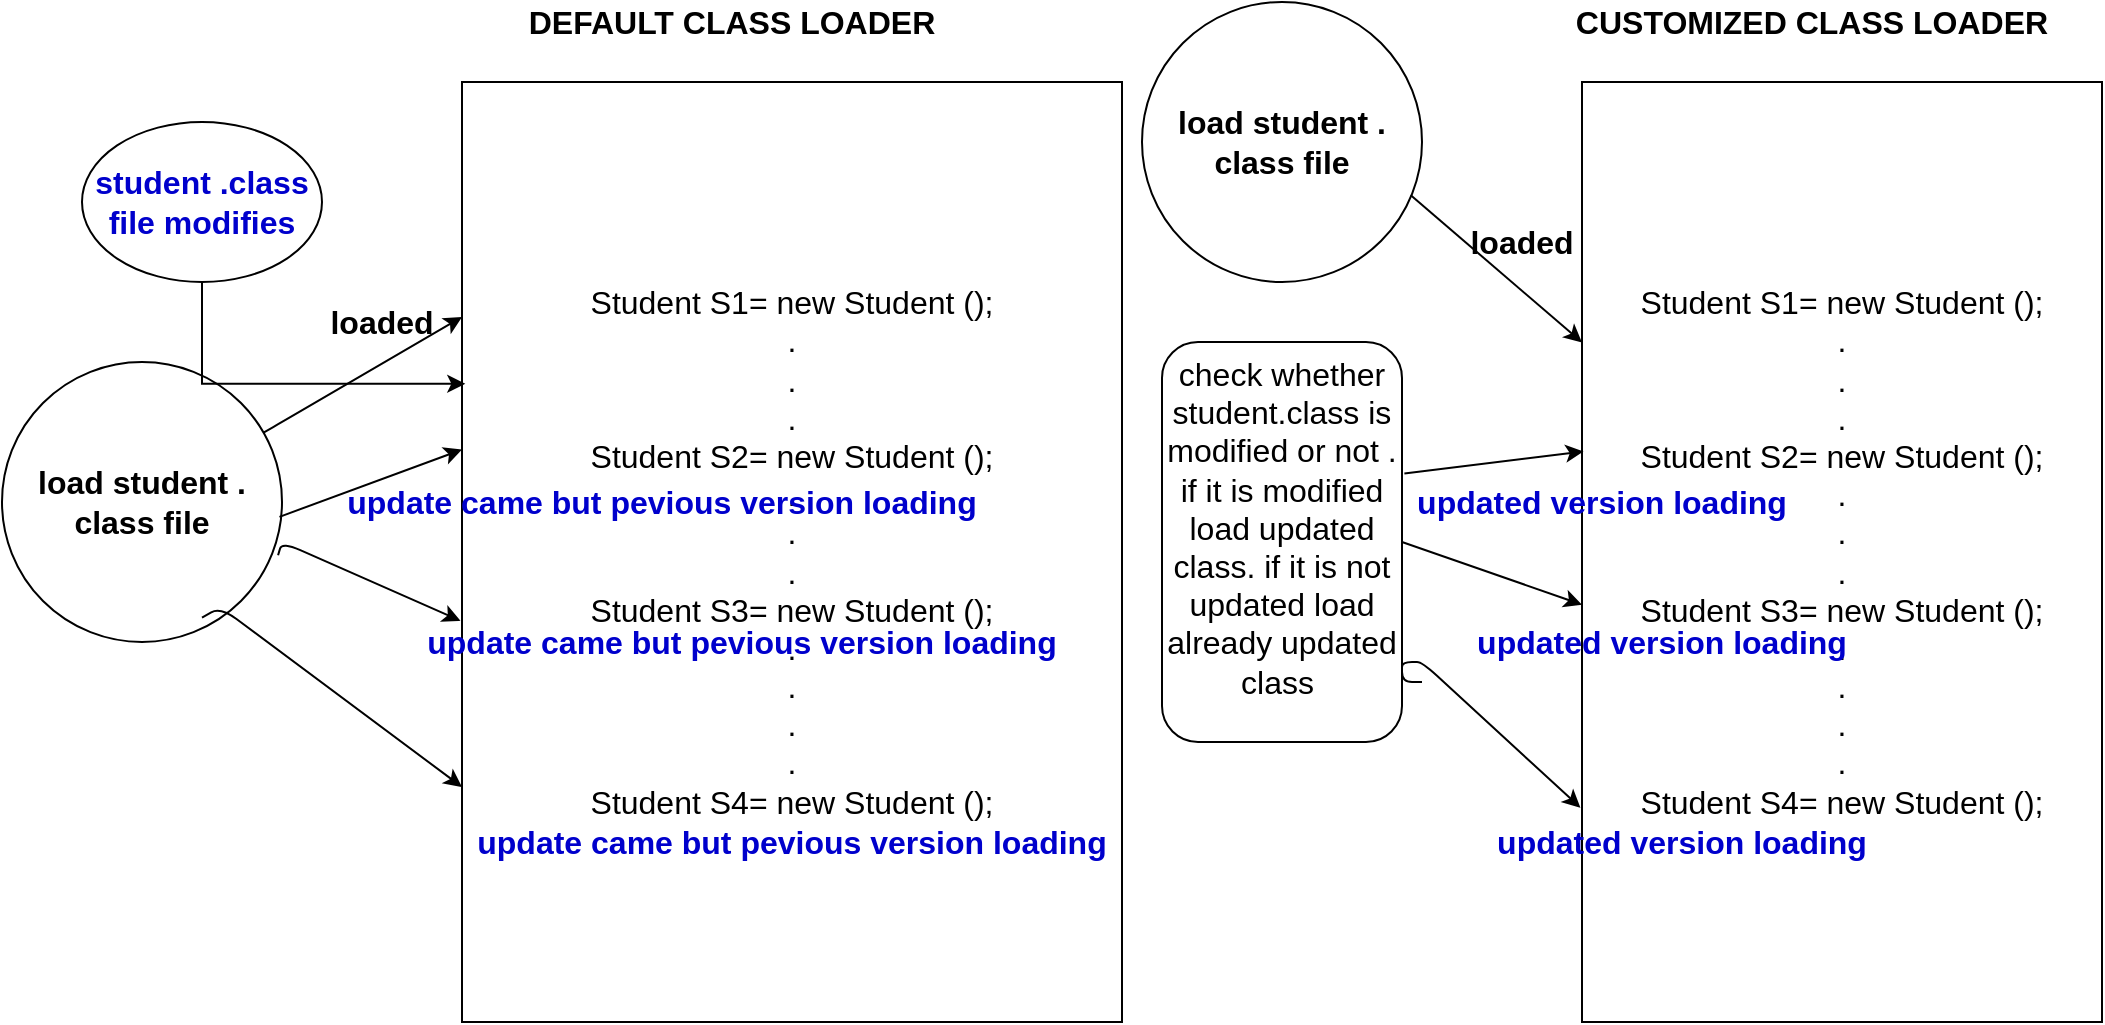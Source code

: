<mxfile version="13.7.5" type="github">
  <diagram id="V4NHCo8ZJliC3TKkkHA3" name="Page-1">
    <mxGraphModel dx="1038" dy="580" grid="1" gridSize="10" guides="1" tooltips="1" connect="1" arrows="1" fold="1" page="1" pageScale="1" pageWidth="850" pageHeight="1100" background="#FFFFFF" math="0" shadow="0">
      <root>
        <mxCell id="0" />
        <mxCell id="1" parent="0" />
        <mxCell id="7gJ9ydYboDZVngMfFUtE-4" value="DEFAULT CLASS LOADER" style="text;html=1;strokeColor=none;fillColor=none;align=center;verticalAlign=middle;whiteSpace=wrap;rounded=0;fontSize=16;fontStyle=1" vertex="1" parent="1">
          <mxGeometry x="300" y="60" width="290" height="20" as="geometry" />
        </mxCell>
        <mxCell id="7gJ9ydYboDZVngMfFUtE-5" value="CUSTOMIZED CLASS LOADER" style="text;html=1;strokeColor=none;fillColor=none;align=center;verticalAlign=middle;whiteSpace=wrap;rounded=0;fontSize=16;fontStyle=1" vertex="1" parent="1">
          <mxGeometry x="840" y="60" width="290" height="20" as="geometry" />
        </mxCell>
        <mxCell id="7gJ9ydYboDZVngMfFUtE-7" value="Student S1= new Student ();&lt;br&gt;.&lt;br&gt;.&lt;br&gt;.&lt;br&gt;Student S2= new Student ();&lt;br&gt;.&lt;br&gt;.&lt;br&gt;.&lt;br&gt;Student S3= new Student ();&lt;br&gt;.&lt;br&gt;.&lt;br&gt;.&lt;br&gt;.&lt;br&gt;Student S4= new Student ();" style="rounded=0;whiteSpace=wrap;html=1;fontSize=16;" vertex="1" parent="1">
          <mxGeometry x="310" y="100" width="330" height="470" as="geometry" />
        </mxCell>
        <mxCell id="7gJ9ydYboDZVngMfFUtE-9" value="Student S1= new Student ();&lt;br&gt;.&lt;br&gt;.&lt;br&gt;.&lt;br&gt;Student S2= new Student ();&lt;br&gt;.&lt;br&gt;.&lt;br&gt;.&lt;br&gt;Student S3= new Student ();&lt;br&gt;.&lt;br&gt;.&lt;br&gt;.&lt;br&gt;.&lt;br&gt;Student S4= new Student ();" style="rounded=0;whiteSpace=wrap;html=1;fontSize=16;" vertex="1" parent="1">
          <mxGeometry x="870" y="100" width="260" height="470" as="geometry" />
        </mxCell>
        <mxCell id="7gJ9ydYboDZVngMfFUtE-10" value="&lt;b&gt;load student . class file&lt;/b&gt;" style="ellipse;whiteSpace=wrap;html=1;aspect=fixed;fontSize=16;" vertex="1" parent="1">
          <mxGeometry x="80" y="240" width="140" height="140" as="geometry" />
        </mxCell>
        <mxCell id="7gJ9ydYboDZVngMfFUtE-13" value="" style="endArrow=classic;html=1;fontSize=16;entryX=0;entryY=0.25;entryDx=0;entryDy=0;" edge="1" parent="1" source="7gJ9ydYboDZVngMfFUtE-10" target="7gJ9ydYboDZVngMfFUtE-7">
          <mxGeometry width="50" height="50" relative="1" as="geometry">
            <mxPoint x="270" y="340" as="sourcePoint" />
            <mxPoint x="320" y="290" as="targetPoint" />
            <Array as="points">
              <mxPoint x="220" y="270" />
            </Array>
          </mxGeometry>
        </mxCell>
        <mxCell id="7gJ9ydYboDZVngMfFUtE-14" value="" style="endArrow=classic;html=1;fontSize=16;entryX=0;entryY=0.391;entryDx=0;entryDy=0;exitX=0.991;exitY=0.553;exitDx=0;exitDy=0;exitPerimeter=0;entryPerimeter=0;" edge="1" parent="1" source="7gJ9ydYboDZVngMfFUtE-10" target="7gJ9ydYboDZVngMfFUtE-7">
          <mxGeometry width="50" height="50" relative="1" as="geometry">
            <mxPoint x="220.777" y="285.27" as="sourcePoint" />
            <mxPoint x="320" y="227.5" as="targetPoint" />
            <Array as="points" />
          </mxGeometry>
        </mxCell>
        <mxCell id="7gJ9ydYboDZVngMfFUtE-15" value="" style="endArrow=classic;html=1;fontSize=16;exitX=0.986;exitY=0.69;exitDx=0;exitDy=0;exitPerimeter=0;entryX=0.086;entryY=-0.03;entryDx=0;entryDy=0;entryPerimeter=0;" edge="1" parent="1" source="7gJ9ydYboDZVngMfFUtE-10" target="7gJ9ydYboDZVngMfFUtE-27">
          <mxGeometry width="50" height="50" relative="1" as="geometry">
            <mxPoint x="210.777" y="407.77" as="sourcePoint" />
            <mxPoint x="310" y="350" as="targetPoint" />
            <Array as="points">
              <mxPoint x="220" y="330" />
            </Array>
          </mxGeometry>
        </mxCell>
        <mxCell id="7gJ9ydYboDZVngMfFUtE-16" value="" style="endArrow=classic;html=1;fontSize=16;entryX=0;entryY=0.75;entryDx=0;entryDy=0;" edge="1" parent="1" target="7gJ9ydYboDZVngMfFUtE-7">
          <mxGeometry width="50" height="50" relative="1" as="geometry">
            <mxPoint x="179.997" y="367.77" as="sourcePoint" />
            <mxPoint x="279.22" y="310" as="targetPoint" />
            <Array as="points">
              <mxPoint x="189.22" y="362.5" />
            </Array>
          </mxGeometry>
        </mxCell>
        <mxCell id="7gJ9ydYboDZVngMfFUtE-19" style="edgeStyle=orthogonalEdgeStyle;rounded=0;orthogonalLoop=1;jettySize=auto;html=1;exitX=0.5;exitY=1;exitDx=0;exitDy=0;entryX=0.005;entryY=0.321;entryDx=0;entryDy=0;entryPerimeter=0;fontSize=16;" edge="1" parent="1" source="7gJ9ydYboDZVngMfFUtE-17" target="7gJ9ydYboDZVngMfFUtE-7">
          <mxGeometry relative="1" as="geometry" />
        </mxCell>
        <mxCell id="7gJ9ydYboDZVngMfFUtE-17" value="&lt;font color=&quot;#0000cc&quot;&gt;&lt;b&gt;student .class file modifies&lt;/b&gt;&lt;/font&gt;" style="ellipse;whiteSpace=wrap;html=1;fontSize=16;" vertex="1" parent="1">
          <mxGeometry x="120" y="120" width="120" height="80" as="geometry" />
        </mxCell>
        <mxCell id="7gJ9ydYboDZVngMfFUtE-22" value="&lt;b&gt;loaded&lt;/b&gt;" style="text;html=1;strokeColor=none;fillColor=none;align=center;verticalAlign=middle;whiteSpace=wrap;rounded=0;fontSize=16;" vertex="1" parent="1">
          <mxGeometry x="250" y="210" width="40" height="20" as="geometry" />
        </mxCell>
        <mxCell id="7gJ9ydYboDZVngMfFUtE-23" value="&lt;b&gt;&lt;font color=&quot;#0000cc&quot;&gt;update came but pevious version loading&lt;/font&gt;&lt;/b&gt;" style="text;html=1;strokeColor=none;fillColor=none;align=center;verticalAlign=middle;whiteSpace=wrap;rounded=0;fontSize=16;" vertex="1" parent="1">
          <mxGeometry x="240" y="300" width="340" height="20" as="geometry" />
        </mxCell>
        <mxCell id="7gJ9ydYboDZVngMfFUtE-27" value="&lt;b&gt;&lt;font color=&quot;#0000cc&quot;&gt;update came but pevious version loading&lt;/font&gt;&lt;/b&gt;" style="text;html=1;strokeColor=none;fillColor=none;align=center;verticalAlign=middle;whiteSpace=wrap;rounded=0;fontSize=16;" vertex="1" parent="1">
          <mxGeometry x="280" y="370" width="340" height="20" as="geometry" />
        </mxCell>
        <mxCell id="7gJ9ydYboDZVngMfFUtE-28" value="&lt;b&gt;&lt;font color=&quot;#0000cc&quot;&gt;update came but pevious version loading&lt;/font&gt;&lt;/b&gt;" style="text;html=1;strokeColor=none;fillColor=none;align=center;verticalAlign=middle;whiteSpace=wrap;rounded=0;fontSize=16;" vertex="1" parent="1">
          <mxGeometry x="305" y="470" width="340" height="20" as="geometry" />
        </mxCell>
        <mxCell id="7gJ9ydYboDZVngMfFUtE-29" value="&lt;b&gt;load student . class file&lt;/b&gt;" style="ellipse;whiteSpace=wrap;html=1;aspect=fixed;fontSize=16;" vertex="1" parent="1">
          <mxGeometry x="650" y="60" width="140" height="140" as="geometry" />
        </mxCell>
        <mxCell id="7gJ9ydYboDZVngMfFUtE-30" value="" style="endArrow=classic;html=1;fontSize=16;exitX=0.96;exitY=0.69;exitDx=0;exitDy=0;exitPerimeter=0;entryX=0;entryY=0.277;entryDx=0;entryDy=0;entryPerimeter=0;" edge="1" parent="1" source="7gJ9ydYboDZVngMfFUtE-29" target="7gJ9ydYboDZVngMfFUtE-9">
          <mxGeometry width="50" height="50" relative="1" as="geometry">
            <mxPoint x="700" y="290" as="sourcePoint" />
            <mxPoint x="750" y="240" as="targetPoint" />
          </mxGeometry>
        </mxCell>
        <mxCell id="7gJ9ydYboDZVngMfFUtE-31" value="check whether student.class is modified or not .&lt;br&gt;if it is modified load updated class. if it is not updated load already updated class&amp;nbsp;" style="rounded=1;whiteSpace=wrap;html=1;fontSize=16;verticalAlign=top;" vertex="1" parent="1">
          <mxGeometry x="660" y="230" width="120" height="200" as="geometry" />
        </mxCell>
        <mxCell id="7gJ9ydYboDZVngMfFUtE-35" value="" style="endArrow=classic;html=1;fontSize=16;exitX=1.01;exitY=0.329;exitDx=0;exitDy=0;exitPerimeter=0;entryX=0.003;entryY=0.393;entryDx=0;entryDy=0;entryPerimeter=0;" edge="1" parent="1" source="7gJ9ydYboDZVngMfFUtE-31" target="7gJ9ydYboDZVngMfFUtE-9">
          <mxGeometry width="50" height="50" relative="1" as="geometry">
            <mxPoint x="840" y="310" as="sourcePoint" />
            <mxPoint x="890" y="260" as="targetPoint" />
          </mxGeometry>
        </mxCell>
        <mxCell id="7gJ9ydYboDZVngMfFUtE-36" value="" style="endArrow=classic;html=1;fontSize=16;exitX=1;exitY=0.5;exitDx=0;exitDy=0;entryX=0;entryY=0.556;entryDx=0;entryDy=0;entryPerimeter=0;" edge="1" parent="1" source="7gJ9ydYboDZVngMfFUtE-31" target="7gJ9ydYboDZVngMfFUtE-9">
          <mxGeometry width="50" height="50" relative="1" as="geometry">
            <mxPoint x="791.2" y="305.8" as="sourcePoint" />
            <mxPoint x="810" y="309.81" as="targetPoint" />
          </mxGeometry>
        </mxCell>
        <mxCell id="7gJ9ydYboDZVngMfFUtE-37" value="" style="endArrow=classic;html=1;fontSize=16;entryX=-0.003;entryY=0.772;entryDx=0;entryDy=0;entryPerimeter=0;" edge="1" parent="1" target="7gJ9ydYboDZVngMfFUtE-9">
          <mxGeometry width="50" height="50" relative="1" as="geometry">
            <mxPoint x="790" y="400" as="sourcePoint" />
            <mxPoint x="820" y="319.81" as="targetPoint" />
            <Array as="points">
              <mxPoint x="780" y="400" />
              <mxPoint x="780" y="390" />
              <mxPoint x="790" y="390" />
            </Array>
          </mxGeometry>
        </mxCell>
        <mxCell id="7gJ9ydYboDZVngMfFUtE-38" value="&lt;b&gt;loaded&lt;/b&gt;" style="text;html=1;strokeColor=none;fillColor=none;align=center;verticalAlign=middle;whiteSpace=wrap;rounded=0;fontSize=16;" vertex="1" parent="1">
          <mxGeometry x="820" y="170" width="40" height="20" as="geometry" />
        </mxCell>
        <mxCell id="7gJ9ydYboDZVngMfFUtE-39" value="&lt;b&gt;&lt;font color=&quot;#0000cc&quot;&gt;updated version loading&lt;/font&gt;&lt;/b&gt;" style="text;html=1;strokeColor=none;fillColor=none;align=center;verticalAlign=middle;whiteSpace=wrap;rounded=0;fontSize=16;" vertex="1" parent="1">
          <mxGeometry x="710" y="300" width="340" height="20" as="geometry" />
        </mxCell>
        <mxCell id="7gJ9ydYboDZVngMfFUtE-40" value="&lt;b&gt;&lt;font color=&quot;#0000cc&quot;&gt;updated version loading&lt;/font&gt;&lt;/b&gt;" style="text;html=1;strokeColor=none;fillColor=none;align=center;verticalAlign=middle;whiteSpace=wrap;rounded=0;fontSize=16;" vertex="1" parent="1">
          <mxGeometry x="740" y="370" width="340" height="20" as="geometry" />
        </mxCell>
        <mxCell id="7gJ9ydYboDZVngMfFUtE-41" value="&lt;b&gt;&lt;font color=&quot;#0000cc&quot;&gt;updated version loading&lt;/font&gt;&lt;/b&gt;" style="text;html=1;strokeColor=none;fillColor=none;align=center;verticalAlign=middle;whiteSpace=wrap;rounded=0;fontSize=16;" vertex="1" parent="1">
          <mxGeometry x="750" y="470" width="340" height="20" as="geometry" />
        </mxCell>
      </root>
    </mxGraphModel>
  </diagram>
</mxfile>
